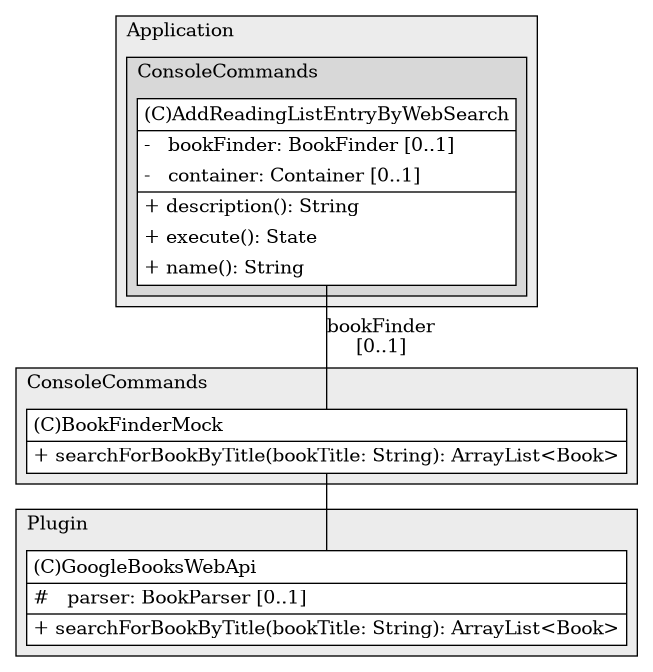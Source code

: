 @startuml

/' diagram meta data start
config=StructureConfiguration;
{
  "projectClassification": {
    "searchMode": "OpenProject", // OpenProject, AllProjects
    "includedProjects": "",
    "pathEndKeywords": "*.impl",
    "isClientPath": "",
    "isClientName": "",
    "isTestPath": "",
    "isTestName": "",
    "isMappingPath": "",
    "isMappingName": "",
    "isDataAccessPath": "",
    "isDataAccessName": "",
    "isDataStructurePath": "",
    "isDataStructureName": "",
    "isInterfaceStructuresPath": "",
    "isInterfaceStructuresName": "",
    "isEntryPointPath": "",
    "isEntryPointName": "",
    "treatFinalFieldsAsMandatory": false
  },
  "graphRestriction": {
    "classPackageExcludeFilter": "",
    "classPackageIncludeFilter": "",
    "classNameExcludeFilter": "",
    "classNameIncludeFilter": "",
    "methodNameExcludeFilter": "",
    "methodNameIncludeFilter": "",
    "removeByInheritance": "", // inheritance/annotation based filtering is done in a second step
    "removeByAnnotation": "",
    "removeByClassPackage": "", // cleanup the graph after inheritance/annotation based filtering is done
    "removeByClassName": "",
    "cutMappings": false,
    "cutEnum": true,
    "cutTests": true,
    "cutClient": true,
    "cutDataAccess": true,
    "cutInterfaceStructures": true,
    "cutDataStructures": true,
    "cutGetterAndSetter": true,
    "cutConstructors": true
  },
  "graphTraversal": {
    "forwardDepth": 1,
    "backwardDepth": 1,
    "classPackageExcludeFilter": "",
    "classPackageIncludeFilter": "",
    "classNameExcludeFilter": "",
    "classNameIncludeFilter": "",
    "methodNameExcludeFilter": "",
    "methodNameIncludeFilter": "",
    "hideMappings": false,
    "hideDataStructures": false,
    "hidePrivateMethods": true,
    "hideInterfaceCalls": true, // indirection: implementation -> interface (is hidden) -> implementation
    "onlyShowApplicationEntryPoints": false, // root node is included
    "useMethodCallsForStructureDiagram": "ForwardOnly" // ForwardOnly, BothDirections, No
  },
  "details": {
    "aggregation": "GroupByClass", // ByClass, GroupByClass, None
    "showClassGenericTypes": true,
    "showMethods": true,
    "showMethodParameterNames": true,
    "showMethodParameterTypes": true,
    "showMethodReturnType": true,
    "showPackageLevels": 2,
    "showDetailedClassStructure": true
  },
  "rootClass": "ConsoleCommands.BookFinderMock",
  "extensionCallbackMethod": "" // qualified.class.name#methodName - signature: public static String method(String)
}
diagram meta data end '/



digraph g {
    rankdir="TB"
    splines=polyline
    

'nodes 
subgraph cluster_1072845520 { 
   	label=Application
	labeljust=l
	fillcolor="#ececec"
	style=filled
   
   subgraph cluster_622202847 { 
   	label=ConsoleCommands
	labeljust=l
	fillcolor="#d8d8d8"
	style=filled
   
   AddReadingListEntryByWebSearch1398555944[
	label=<<TABLE BORDER="1" CELLBORDER="0" CELLPADDING="4" CELLSPACING="0">
<TR><TD ALIGN="LEFT" >(C)AddReadingListEntryByWebSearch</TD></TR>
<HR/>
<TR><TD ALIGN="LEFT" >-   bookFinder: BookFinder [0..1]</TD></TR>
<TR><TD ALIGN="LEFT" >-   container: Container [0..1]</TD></TR>
<HR/>
<TR><TD ALIGN="LEFT" >+ description(): String</TD></TR>
<TR><TD ALIGN="LEFT" >+ execute(): State</TD></TR>
<TR><TD ALIGN="LEFT" >+ name(): String</TD></TR>
</TABLE>>
	style=filled
	margin=0
	shape=plaintext
	fillcolor="#FFFFFF"
];
} 
} 

subgraph cluster_1640416479 { 
   	label=ConsoleCommands
	labeljust=l
	fillcolor="#ececec"
	style=filled
   
   BookFinderMock1640416479[
	label=<<TABLE BORDER="1" CELLBORDER="0" CELLPADDING="4" CELLSPACING="0">
<TR><TD ALIGN="LEFT" >(C)BookFinderMock</TD></TR>
<HR/>
<TR><TD ALIGN="LEFT" >+ searchForBookByTitle(bookTitle: String): ArrayList&lt;Book&gt;</TD></TR>
</TABLE>>
	style=filled
	margin=0
	shape=plaintext
	fillcolor="#FFFFFF"
];
} 

subgraph cluster_1901307053 { 
   	label=Plugin
	labeljust=l
	fillcolor="#ececec"
	style=filled
   
   GoogleBooksWebApi1901307053[
	label=<<TABLE BORDER="1" CELLBORDER="0" CELLPADDING="4" CELLSPACING="0">
<TR><TD ALIGN="LEFT" >(C)GoogleBooksWebApi</TD></TR>
<HR/>
<TR><TD ALIGN="LEFT" >#   parser: BookParser [0..1]</TD></TR>
<HR/>
<TR><TD ALIGN="LEFT" >+ searchForBookByTitle(bookTitle: String): ArrayList&lt;Book&gt;</TD></TR>
</TABLE>>
	style=filled
	margin=0
	shape=plaintext
	fillcolor="#FFFFFF"
];
} 

'edges    
AddReadingListEntryByWebSearch1398555944 -> BookFinderMock1640416479[label="bookFinder
[0..1]", arrowhead=none];
BookFinderMock1640416479 -> GoogleBooksWebApi1901307053[arrowhead=none];
    
}
@enduml